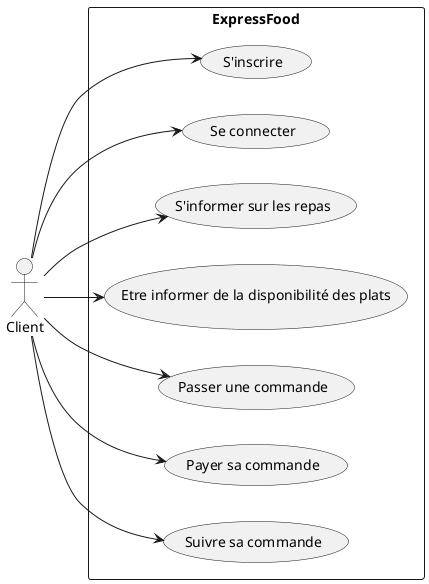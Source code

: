
@startuml Client

left to right direction

actor "Client" as Client

rectangle ExpressFood {
  usecase "S'inscrire" as UC1
  usecase "Se connecter" as UC2
  usecase "S'informer sur les repas" as UC3
  usecase "Etre informer de la disponibilité des plats" as UC4
  usecase "Passer une commande" as UC5
  usecase "Payer sa commande" as UC6
  usecase "Suivre sa commande" as UC7
}

Client --> UC1
Client --> UC2
Client --> UC3
Client --> UC4
Client --> UC5
Client --> UC6
Client --> UC7

@enduml
